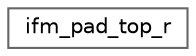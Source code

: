 digraph "Graphical Class Hierarchy"
{
 // LATEX_PDF_SIZE
  bgcolor="transparent";
  edge [fontname=Helvetica,fontsize=10,labelfontname=Helvetica,labelfontsize=10];
  node [fontname=Helvetica,fontsize=10,shape=box,height=0.2,width=0.4];
  rankdir="LR";
  Node0 [id="Node000000",label="ifm_pad_top_r",height=0.2,width=0.4,color="grey40", fillcolor="white", style="filled",URL="$structifm__pad__top__r.html",tooltip=" "];
}
